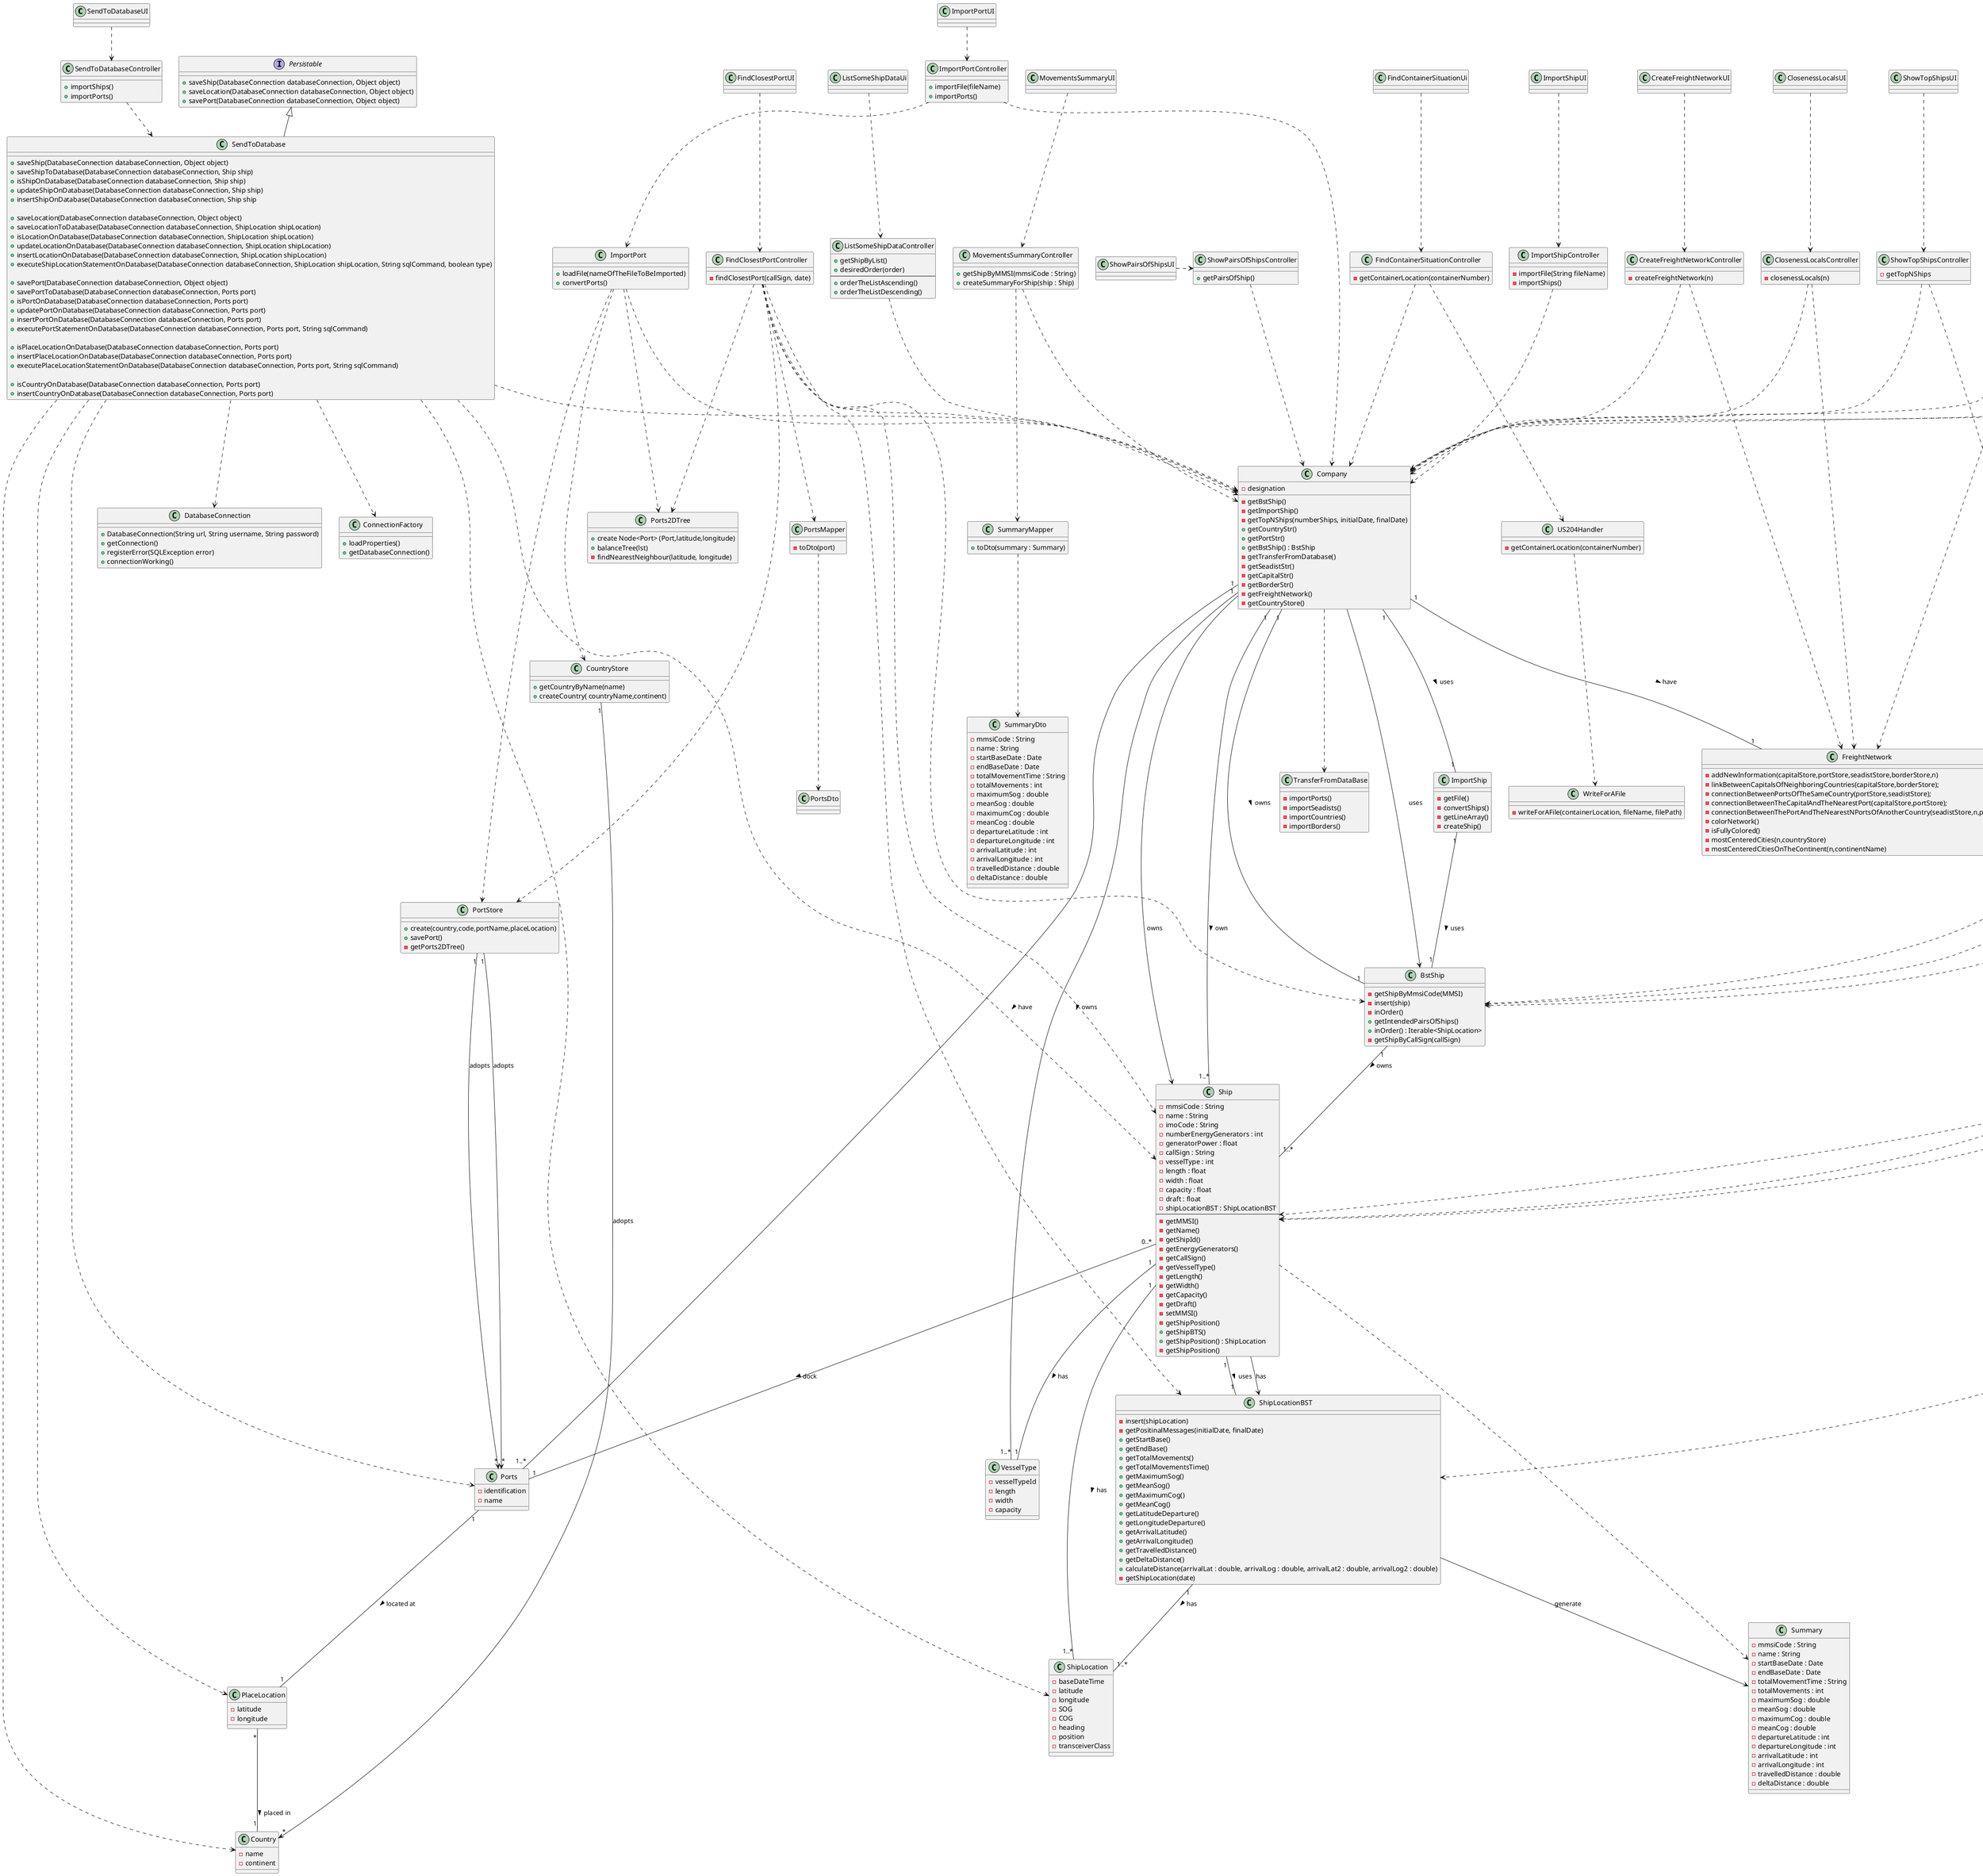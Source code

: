 @startuml
'https://plantuml.com/class-diagram

class SendToDatabaseUI{

}

class SendToDatabaseController{
+importShips()
+importPorts()
}

class SendToDatabase{
+saveShip(DatabaseConnection databaseConnection, Object object)
+saveShipToDatabase(DatabaseConnection databaseConnection, Ship ship)
+isShipOnDatabase(DatabaseConnection databaseConnection, Ship ship)
+updateShipOnDatabase(DatabaseConnection databaseConnection, Ship ship)
+insertShipOnDatabase(DatabaseConnection databaseConnection, Ship ship

+saveLocation(DatabaseConnection databaseConnection, Object object)
+saveLocationToDatabase(DatabaseConnection databaseConnection, ShipLocation shipLocation)
+isLocationOnDatabase(DatabaseConnection databaseConnection, ShipLocation shipLocation)
+updateLocationOnDatabase(DatabaseConnection databaseConnection, ShipLocation shipLocation)
+insertLocationOnDatabase(DatabaseConnection databaseConnection, ShipLocation shipLocation)
+executeShipLocationStatementOnDatabase(DatabaseConnection databaseConnection, ShipLocation shipLocation, String sqlCommand, boolean type)

+savePort(DatabaseConnection databaseConnection, Object object)
+savePortToDatabase(DatabaseConnection databaseConnection, Ports port)
+isPortOnDatabase(DatabaseConnection databaseConnection, Ports port)
+updatePortOnDatabase(DatabaseConnection databaseConnection, Ports port)
+insertPortOnDatabase(DatabaseConnection databaseConnection, Ports port)
+executePortStatementOnDatabase(DatabaseConnection databaseConnection, Ports port, String sqlCommand)

+isPlaceLocationOnDatabase(DatabaseConnection databaseConnection, Ports port)
+insertPlaceLocationOnDatabase(DatabaseConnection databaseConnection, Ports port)
+executePlaceLocationStatementOnDatabase(DatabaseConnection databaseConnection, Ports port, String sqlCommand)

+isCountryOnDatabase(DatabaseConnection databaseConnection, Ports port)
+insertCountryOnDatabase(DatabaseConnection databaseConnection, Ports port)

}

class ConnectionFactory{
+loadProperties()
+getDatabaseConnection()
}

class DatabaseConnection{
+DatabaseConnection(String url, String username, String password)
+getConnection()
+registerError(SQLException error)
+connectionWorking()

}

interface Persistable{
+saveShip(DatabaseConnection databaseConnection, Object object)
+saveLocation(DatabaseConnection databaseConnection, Object object)
+savePort(DatabaseConnection databaseConnection, Object object)
}


class Company{
-designation
-getBstShip()
-getImportShip()
-getTopNShips(numberShips, initialDate, finalDate)
+ getCountryStr()
+ getPortStr()
+ getBstShip() : BstShip
-getTransferFromDatabase()
-getSeadistStr()
-getCapitalStr()
-getBorderStr()
-getFreightNetwork()
-getCountryStore()
}

class ImportShip{
-getFile()
-convertShips()
-getLineArray()
-createShip()
}

class ImportShipController{
-importFile(String fileName)
-importShips()
}

class ImportShipUI{
}

class ShipLocation{
-baseDateTime
-latitude
-longitude
-SOG
-COG
-heading
-position
-transceiverClass
}


class ShipLocationBST{
-insert(shipLocation)
}

class BstShip{
-getShipByMmsiCode(MMSI)
-insert(ship)
-inOrder()
+getIntendedPairsOfShips()
+inOrder() : Iterable<ShipLocation>
}

class VesselType {
-vesselTypeId
-length
-width
-capacity
}

class Ship {
-mmsiCode : String
-name : String
-imoCode : String
-numberEnergyGenerators : int
-generatorPower : float
-callSign : String
-vesselType : int
-length : float
-width : float
-capacity : float
-draft : float
- shipLocationBST : ShipLocationBST
--
-getMMSI()
-getName()
-getShipId()
-getEnergyGenerators()
-getCallSign()
-getVesselType()
-getLength()
-getWidth()
-getCapacity()
-getDraft()
-setMMSI()
-getShipPosition()
+getShipBTS()
+ getShipPosition() : ShipLocation
}
class SearchDetailsUI {}

class SearchDetailsController {
-shipExistByMMSI(String mmsiCode)
-shipExistByIMO(String imoCode)
-shipExistByCallSign(String callsign)
-getShipDetails()
}

class SearchDetailsMapper{
-shipDetailsToDto()
}

class ShipDetailsDto{
-mmsiCode : String
-name : String
-imoCode : String
-numberEnergyGenerators : int
-generatorPower : float
-callSign : String
-vesselType : int
-length : float
-width : float
-capacity : float
-draft : float
--
-getMMSI()
-getName()
-getShipId()
-getEnergyGenerators()
-getCallSign()
-getVesselType()
-getLength()
-getWidth()
-getCapacity()
-getDraft()
}

class ShipLocationBST {
-getPositinalMessages(initialDate, finalDate)
}

class ShowPositionalMessagesUI {}

class ShowPositionalMessagesController {
-shipExist(mmsiCode)
-showPositionalMessages(initialDate, finalDate)
}


class MovementsSummaryUI{}

class MovementsSummaryController{
+ getShipByMMSI(mmsiCode : String)
+ createSummaryForShip(ship : Ship)
}

class SummaryMapper{
+ toDto(summary : Summary)
}
class Summary{
- mmsiCode : String
- name : String
- startBaseDate : Date
- endBaseDate : Date
- totalMovementTime : String
- totalMovements : int
- maximumSog : double
- meanSog : double
- maximumCog : double
- meanCog : double
- departureLatitude : int
- departureLongitude : int
- arrivalLatitude : int
- arrivalLongitude : int
- travelledDistance : double
- deltaDistance : double
}
class SummaryDto{
- mmsiCode : String
- name : String
- startBaseDate : Date
- endBaseDate : Date
- totalMovementTime : String
- totalMovements : int
- maximumSog : double
- meanSog : double
- maximumCog : double
- meanCog : double
- departureLatitude : int
- departureLongitude : int
- arrivalLatitude : int
- arrivalLongitude : int
- travelledDistance : double
- deltaDistance : double
}

class ShipLocationBST{
+getStartBase()
+getEndBase()
+getTotalMovements()
+getTotalMovementsTime()
+getMaximumSog()
+getMeanSog()
+getMaximumCog()
+getMeanCog()
+getLatitudeDeparture()
+getLongitudeDeparture()
+getArrivalLatitude()
+getArrivalLongitude()
+getTravelledDistance()
+getDeltaDistance()
+ calculateDistance(arrivalLat : double, arrivalLog : double, arrivalLat2 : double, arrivalLog2 : double)
}

class ListSomeShipDataUi{}

class ListSomeShipDataController{
+ getShipByList()
+ desiredOrder(order)
--
+ orderTheListAscending()
+ orderTheListDescending()
}

class ShowTopShipsUI{}

class ShowTopShipsController{
-getTopNShips
}
class ImportPortUI {}

class ImportPortController {
+importFile(fileName)
+importPorts()
}

class Ports {
-identification
-name
}

class PlaceLocation {
-latitude
-longitude
}

class Country {
-name
-continent
}

class ImportPort{
+ loadFile(nameOfTheFileToBeImported)
+ convertPorts()
}

class CountryStore {
+getCountryByName(name)
+createCountry( countryName,continent)
}

class PortStore {
+create(country,code,portName,placeLocation)
+savePort()
}

class Ports2DTree {
+create Node<Port> (Port,latitude,longitude)
+balanceTree(lst)
}
class ShowPairsOfShipsUI {}

class ShowPairsOfShipsController {
+ getPairsOfShip()
}


class FindClosestPortUI {}

class FindClosestPortController {
-findClosestPort(callSign, date)

}


class BstShip {
-getShipByCallSign(callSign)
}

class Ship {
-getShipPosition()
}

class ShipLocationBST {
-getShipLocation(date)
}



class PortStore {
-getPorts2DTree()
}

class Ports2DTree {
-findNearestNeighbour(latitude, longitude)
}

class PortsMapper {
-toDto(port)
}

class PortsDto {
}

class FindContainerSituationUi {}

class FindContainerSituationController {
-getContainerLocation(containerNumber)

}

class US204Handler {
-getContainerLocation(containerNumber)
}

class WriteForAFile{
-writeForAFile(containerLocation, fileName, filePath)
}


class CreateFreightNetworkUI {}

class CreateFreightNetworkController {
-createFreightNetwork(n)
}

class TransferFromDataBase {
-importPorts()
-importSeadists()
-importCountries()
-importBorders()
}

class FreightNetwork {
-addNewInformation(capitalStore,portStore,seadistStore,borderStore,n)
-linkBetweenCapitalsOfNeighboringCountries(capitalStore,borderStore);
-connectionBetweenPortsOfTheSameCountry(portStore,seadistStore);
-connectionBetweenTheCapitalAndTheNearestPort(capitalStore,portStore);
-connectionBetweenThePortAndTheNearestNPortsOfAnotherCountry(seadistStore,n,portStore);
-colorNetwork()
-isFullyColored()
-mostCenteredCities(n,countryStore)
-mostCenteredCitiesOnTheContinent(n,continentName)
}


class ColorFreightNetworkUI {}

class ColorFreightNetworkController {
-colorNetwork()
}

class ClosenessLocalsUI {}

class ClosenessLocalsController {
-closenessLocals(n)
}













ClosenessLocalsUI ..> ClosenessLocalsController

ClosenessLocalsController ..> Company
ClosenessLocalsController ..> FreightNetwork


ColorFreightNetworkUI ..> ColorFreightNetworkController

ColorFreightNetworkController ..> Company
ColorFreightNetworkController ..> FreightNetwork


CreateFreightNetworkUI ..> CreateFreightNetworkController

CreateFreightNetworkController ..> Company
CreateFreightNetworkController ..> FreightNetwork


FindContainerSituationUi ..> FindContainerSituationController
FindContainerSituationController ..> US204Handler
FindContainerSituationController ..> Company
US204Handler ..> WriteForAFile


PortStore "1"--> "*" Ports : adopts

Ports "1" -- "1" PlaceLocation : located at >
PortStore "1"--> "*" Ports : adopts
PortsMapper ..> PortsDto

PlaceLocation "*" -- "1" Country : placed in >
CountryStore "1"--> "*" Country : adopts

ImportShipUI ..> ImportShipController
ImportShipController ..> Company

ImportPort ..> Company
ImportPort ..> CountryStore
ImportPort ..> PortStore
ImportPort ..> Ports2DTree
ImportPortUI ..> ImportPortController
ImportPortController ..> Company
ImportPortController ..> ImportPort
ImportShip "1" -- "1" BstShip : uses >

Company "1"--"1..*" Ports: have >
Company "1" -- "1" BstShip : owns >
Company "1" -- "1..*" VesselType : owns >
Company "1" -- "1" ImportShip : uses >
Company --> Ship : owns
Company --> BstShip : uses
Company "1"--"1..*" Ship: own >
Company "1"--"1" FreightNetwork: have >
Company ..> TransferFromDataBase

BstShip "1" -- "1..*" Ship : owns >

Ship "1" -- "1" ShipLocationBST : uses >
Ship "1" -- "1" VesselType : has >
Ship --> ShipLocationBST : has
Ship ..> Summary
Ship "0..*"--"1" Ports: dock >
Ship "1" -- "1..*" ShipLocation : has >

ShipLocationBST "1" -- "1..*" ShipLocation : has >
ShipLocationBST --> Summary : generate

SearchDetailsUI ..> SearchDetailsController
SearchDetailsUI ..> ShipDetailsDto
SearchDetailsController ..> Company
SearchDetailsController ..> BstShip
SearchDetailsController ..> Ship
SearchDetailsController ..> SearchDetailsMapper
SearchDetailsController ..> ShipDetailsDto
SearchDetailsMapper ..> Ship

ShowPositionalMessagesUI ..> ShowPositionalMessagesController
ShowPositionalMessagesController ..> Company
ShowPositionalMessagesController ..> BstShip
ShowPositionalMessagesController ..> Ship
ShowPositionalMessagesController ..> ShipLocationBST

MovementsSummaryUI ..> MovementsSummaryController
MovementsSummaryController..>Company
MovementsSummaryController ..> SummaryMapper

SummaryMapper ..> SummaryDto

ListSomeShipDataUi ..> ListSomeShipDataController
ListSomeShipDataController ..> Company

ShowTopShipsUI ..> ShowTopShipsController
ShowTopShipsController ..> Company
ShowTopShipsController ..> BstShip

ShowPairsOfShipsUI .> ShowPairsOfShipsController
ShowPairsOfShipsController ..> Company

FindClosestPortUI ..> FindClosestPortController
FindClosestPortController ..> Company
FindClosestPortController ..> BstShip
FindClosestPortController ..> Ship
FindClosestPortController ..> ShipLocationBST
FindClosestPortController ..> PortStore
FindClosestPortController ..> Ports2DTree
FindClosestPortController ..> PortsMapper

SendToDatabaseUI ..> SendToDatabaseController

SendToDatabaseController ..> SendToDatabase
SendToDatabase ..> Company
SendToDatabase ..> Ship
SendToDatabase ..> ShipLocation
SendToDatabase ..> Ports
SendToDatabase ..> PlaceLocation
SendToDatabase ..> Country
Persistable <|-- SendToDatabase
SendToDatabase ..> ConnectionFactory
SendToDatabase ..> DatabaseConnection



















@enduml